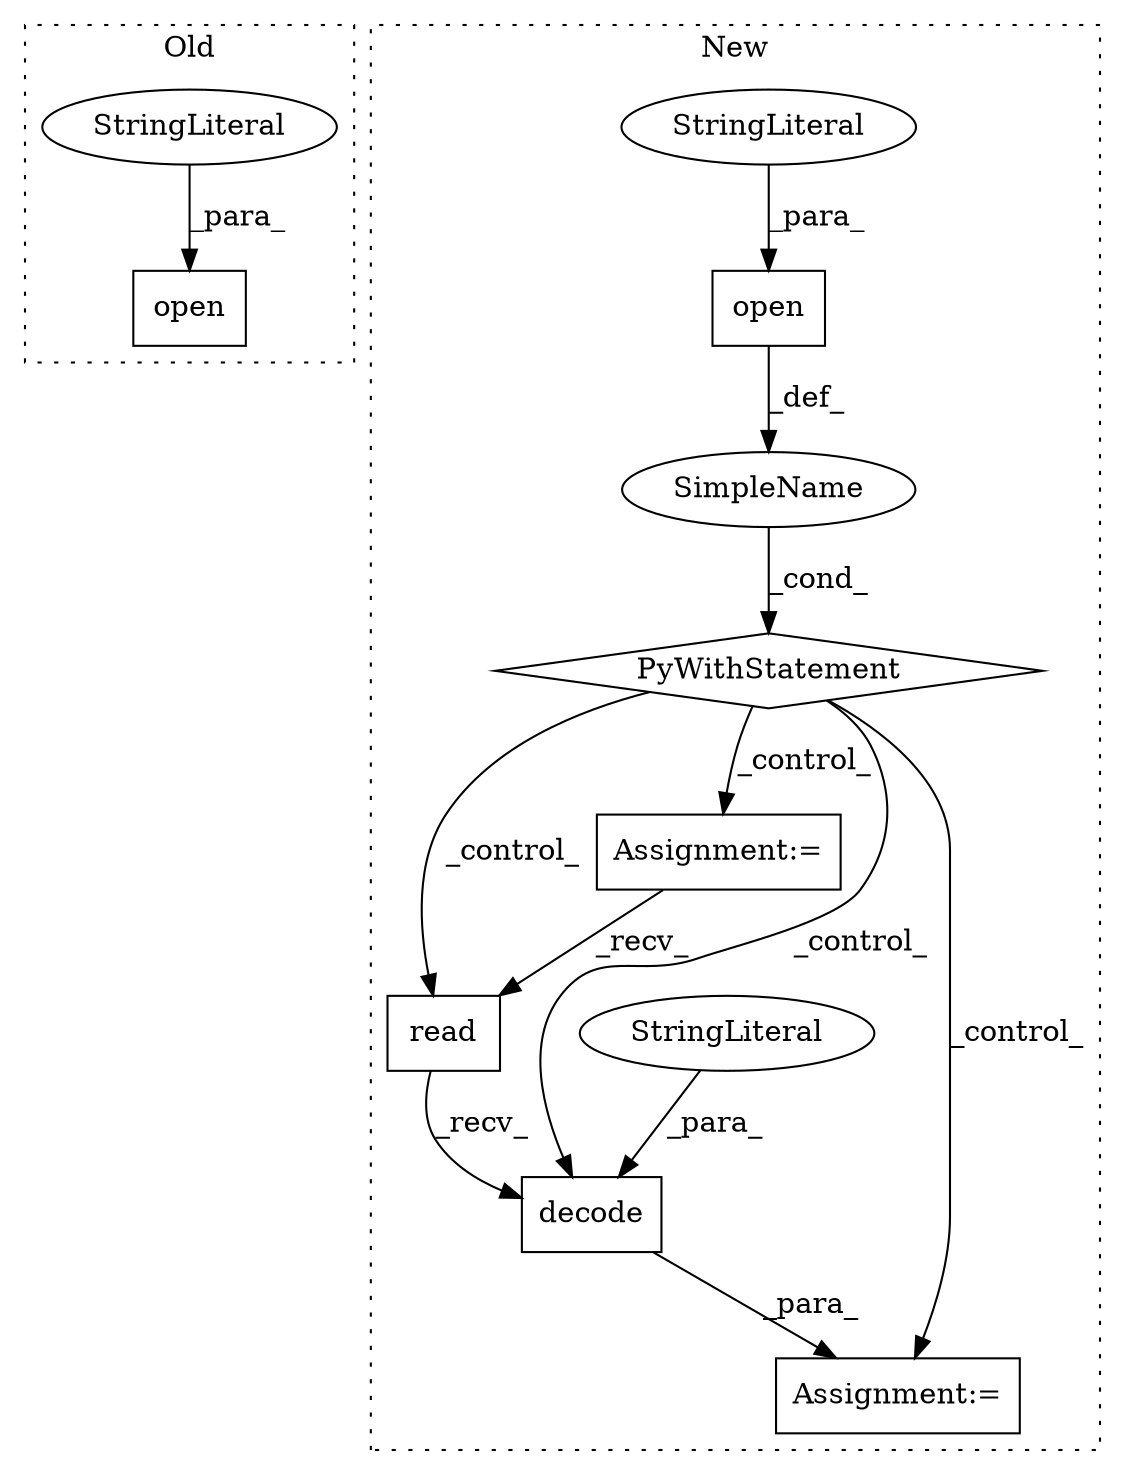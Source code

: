 digraph G {
subgraph cluster0 {
1 [label="open" a="32" s="507,523" l="5,1" shape="box"];
3 [label="StringLiteral" a="45" s="512" l="11" shape="ellipse"];
label = "Old";
style="dotted";
}
subgraph cluster1 {
2 [label="decode" a="32" s="590,604" l="7,1" shape="box"];
4 [label="StringLiteral" a="45" s="597" l="7" shape="ellipse"];
5 [label="Assignment:=" a="7" s="553" l="1" shape="box"];
6 [label="PyWithStatement" a="104" s="504,536" l="10,2" shape="diamond"];
7 [label="SimpleName" a="42" s="" l="" shape="ellipse"];
8 [label="read" a="32" s="583" l="6" shape="box"];
9 [label="Assignment:=" a="7" s="580" l="1" shape="box"];
10 [label="open" a="32" s="514,535" l="5,1" shape="box"];
11 [label="StringLiteral" a="45" s="519" l="11" shape="ellipse"];
label = "New";
style="dotted";
}
2 -> 9 [label="_para_"];
3 -> 1 [label="_para_"];
4 -> 2 [label="_para_"];
5 -> 8 [label="_recv_"];
6 -> 2 [label="_control_"];
6 -> 8 [label="_control_"];
6 -> 5 [label="_control_"];
6 -> 9 [label="_control_"];
7 -> 6 [label="_cond_"];
8 -> 2 [label="_recv_"];
10 -> 7 [label="_def_"];
11 -> 10 [label="_para_"];
}